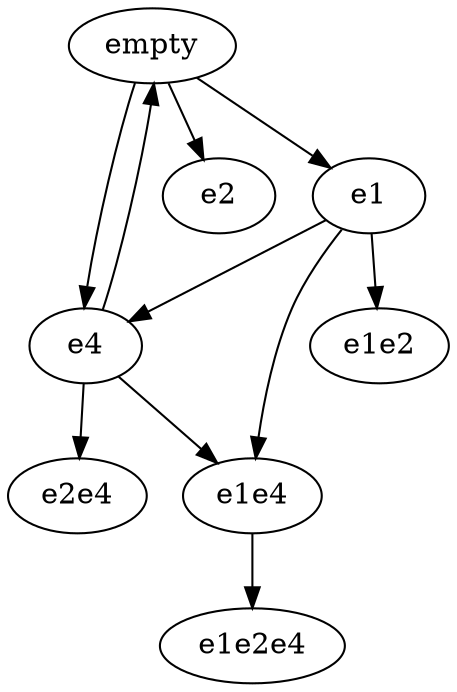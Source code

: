 strict digraph {
  empty->e4;
  empty->e2;
  empty->e2;
  empty->e1;
  e1->e1e4;
  e1->e1e2;
  e1->e1e2;
  e1->e4;
  e4->e2e4;
  e4->e2e4;
  e4->e1e4;
  e4->empty;
  e1e4->e1e2e4;
  e1e4->e1e2e4;
  e1e4->e1e2e4;
  e1e4->e1e2e4;
  e4->e2e4;
  e4->e2e4;
  e4->e1e4;
  e4->empty;
}